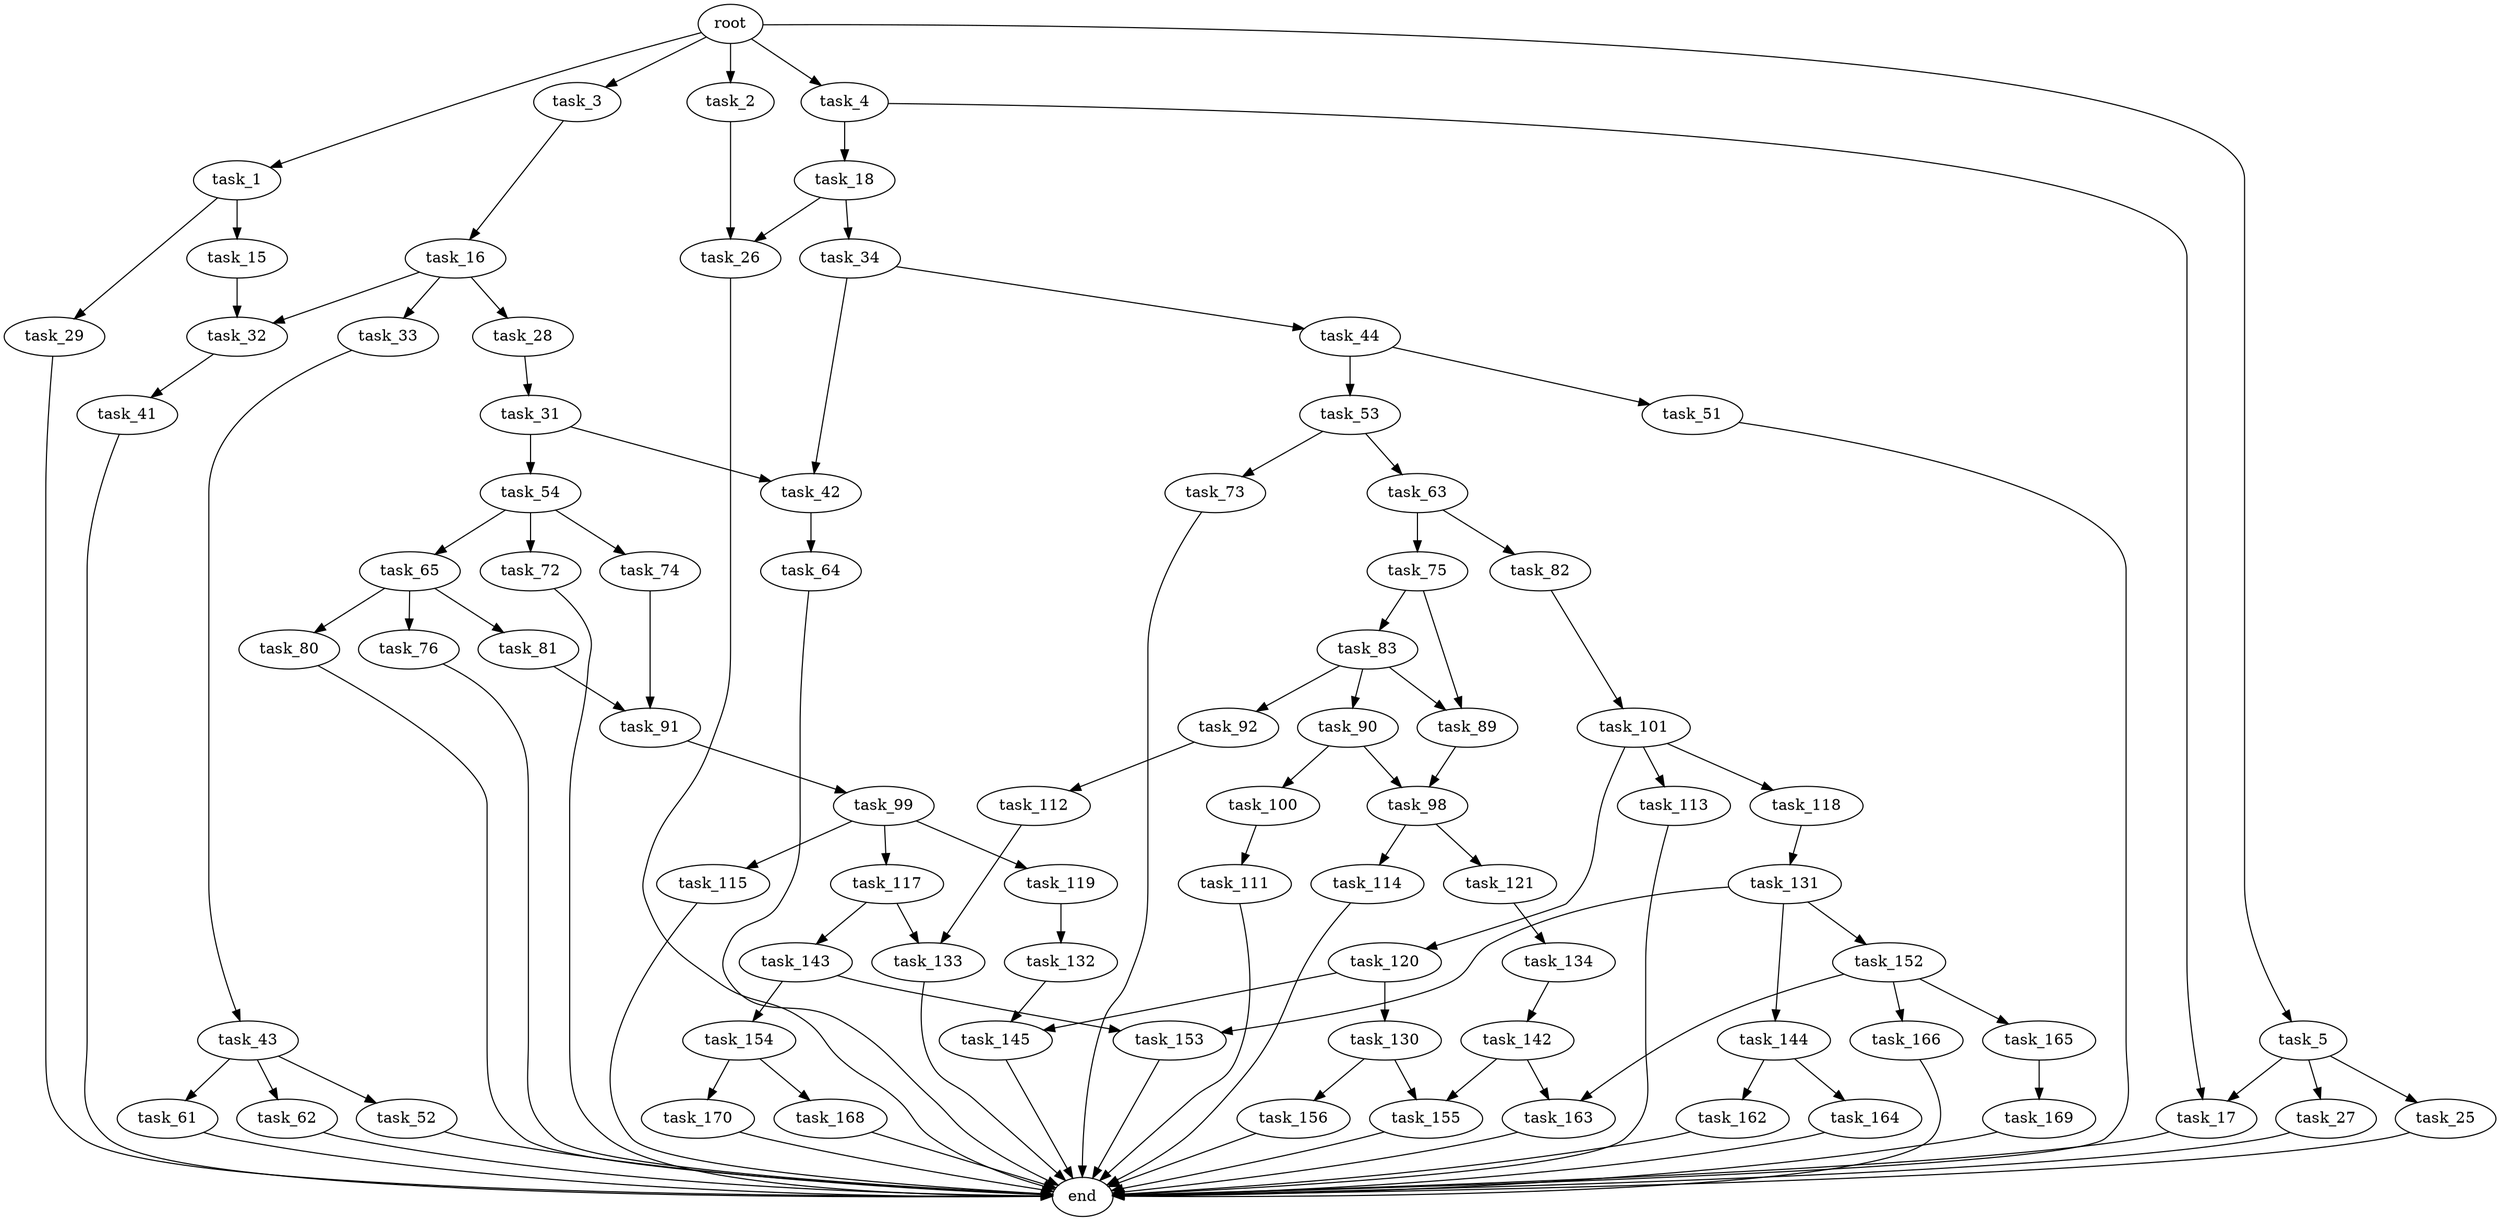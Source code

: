 digraph G {
  root [size="0.000000"];
  task_1 [size="100269483865.000000"];
  task_2 [size="368293445632.000000"];
  task_3 [size="69426942544.000000"];
  task_4 [size="644377960626.000000"];
  task_5 [size="8589934592.000000"];
  task_15 [size="782757789696.000000"];
  task_16 [size="1131879133219.000000"];
  task_17 [size="31617628955.000000"];
  task_18 [size="154360391360.000000"];
  task_25 [size="203071248949.000000"];
  task_26 [size="231928233984.000000"];
  task_27 [size="28991029248.000000"];
  task_28 [size="4319842547.000000"];
  task_29 [size="8589934592.000000"];
  task_31 [size="68719476736.000000"];
  task_32 [size="676272483287.000000"];
  task_33 [size="203972086791.000000"];
  task_34 [size="368293445632.000000"];
  task_41 [size="366723315170.000000"];
  task_42 [size="68719476736.000000"];
  task_43 [size="79343893179.000000"];
  task_44 [size="652093221753.000000"];
  task_51 [size="368293445632.000000"];
  task_52 [size="8774146496.000000"];
  task_53 [size="11163314394.000000"];
  task_54 [size="1182958535.000000"];
  task_61 [size="549755813888.000000"];
  task_62 [size="231928233984.000000"];
  task_63 [size="28991029248.000000"];
  task_64 [size="24901339477.000000"];
  task_65 [size="50517234352.000000"];
  task_72 [size="68719476736.000000"];
  task_73 [size="231928233984.000000"];
  task_74 [size="90067228335.000000"];
  task_75 [size="9955089129.000000"];
  task_76 [size="1073741824000.000000"];
  task_80 [size="23265987650.000000"];
  task_81 [size="230221018396.000000"];
  task_82 [size="174629980673.000000"];
  task_83 [size="6206561655.000000"];
  task_89 [size="240734580641.000000"];
  task_90 [size="68719476736.000000"];
  task_91 [size="29749055405.000000"];
  task_92 [size="192830042019.000000"];
  task_98 [size="68719476736.000000"];
  task_99 [size="3492656589.000000"];
  task_100 [size="368293445632.000000"];
  task_101 [size="288619748758.000000"];
  task_111 [size="8589934592.000000"];
  task_112 [size="68719476736.000000"];
  task_113 [size="780826539646.000000"];
  task_114 [size="8513863839.000000"];
  task_115 [size="638644774137.000000"];
  task_117 [size="167115908473.000000"];
  task_118 [size="71807464657.000000"];
  task_119 [size="94527112764.000000"];
  task_120 [size="886401135456.000000"];
  task_121 [size="3491512407.000000"];
  task_130 [size="6429655418.000000"];
  task_131 [size="8589934592.000000"];
  task_132 [size="33953322098.000000"];
  task_133 [size="1073741824000.000000"];
  task_134 [size="13698878247.000000"];
  task_142 [size="1842287798.000000"];
  task_143 [size="134217728000.000000"];
  task_144 [size="28991029248.000000"];
  task_145 [size="469370111837.000000"];
  task_152 [size="24806784042.000000"];
  task_153 [size="8014339342.000000"];
  task_154 [size="195496780552.000000"];
  task_155 [size="13872700678.000000"];
  task_156 [size="853786448.000000"];
  task_162 [size="79149674114.000000"];
  task_163 [size="5730505923.000000"];
  task_164 [size="1847578191.000000"];
  task_165 [size="231928233984.000000"];
  task_166 [size="39556597401.000000"];
  task_168 [size="8589934592.000000"];
  task_169 [size="1073741824000.000000"];
  task_170 [size="92484415028.000000"];
  end [size="0.000000"];

  root -> task_1 [size="1.000000"];
  root -> task_2 [size="1.000000"];
  root -> task_3 [size="1.000000"];
  root -> task_4 [size="1.000000"];
  root -> task_5 [size="1.000000"];
  task_1 -> task_15 [size="75497472.000000"];
  task_1 -> task_29 [size="75497472.000000"];
  task_2 -> task_26 [size="411041792.000000"];
  task_3 -> task_16 [size="134217728.000000"];
  task_4 -> task_17 [size="679477248.000000"];
  task_4 -> task_18 [size="679477248.000000"];
  task_5 -> task_17 [size="33554432.000000"];
  task_5 -> task_25 [size="33554432.000000"];
  task_5 -> task_27 [size="33554432.000000"];
  task_15 -> task_32 [size="679477248.000000"];
  task_16 -> task_28 [size="838860800.000000"];
  task_16 -> task_32 [size="838860800.000000"];
  task_16 -> task_33 [size="838860800.000000"];
  task_17 -> end [size="1.000000"];
  task_18 -> task_26 [size="209715200.000000"];
  task_18 -> task_34 [size="209715200.000000"];
  task_25 -> end [size="1.000000"];
  task_26 -> end [size="1.000000"];
  task_27 -> end [size="1.000000"];
  task_28 -> task_31 [size="209715200.000000"];
  task_29 -> end [size="1.000000"];
  task_31 -> task_42 [size="134217728.000000"];
  task_31 -> task_54 [size="134217728.000000"];
  task_32 -> task_41 [size="536870912.000000"];
  task_33 -> task_43 [size="301989888.000000"];
  task_34 -> task_42 [size="411041792.000000"];
  task_34 -> task_44 [size="411041792.000000"];
  task_41 -> end [size="1.000000"];
  task_42 -> task_64 [size="134217728.000000"];
  task_43 -> task_52 [size="75497472.000000"];
  task_43 -> task_61 [size="75497472.000000"];
  task_43 -> task_62 [size="75497472.000000"];
  task_44 -> task_51 [size="536870912.000000"];
  task_44 -> task_53 [size="536870912.000000"];
  task_51 -> end [size="1.000000"];
  task_52 -> end [size="1.000000"];
  task_53 -> task_63 [size="411041792.000000"];
  task_53 -> task_73 [size="411041792.000000"];
  task_54 -> task_65 [size="33554432.000000"];
  task_54 -> task_72 [size="33554432.000000"];
  task_54 -> task_74 [size="33554432.000000"];
  task_61 -> end [size="1.000000"];
  task_62 -> end [size="1.000000"];
  task_63 -> task_75 [size="75497472.000000"];
  task_63 -> task_82 [size="75497472.000000"];
  task_64 -> end [size="1.000000"];
  task_65 -> task_76 [size="209715200.000000"];
  task_65 -> task_80 [size="209715200.000000"];
  task_65 -> task_81 [size="209715200.000000"];
  task_72 -> end [size="1.000000"];
  task_73 -> end [size="1.000000"];
  task_74 -> task_91 [size="134217728.000000"];
  task_75 -> task_83 [size="411041792.000000"];
  task_75 -> task_89 [size="411041792.000000"];
  task_76 -> end [size="1.000000"];
  task_80 -> end [size="1.000000"];
  task_81 -> task_91 [size="209715200.000000"];
  task_82 -> task_101 [size="679477248.000000"];
  task_83 -> task_89 [size="536870912.000000"];
  task_83 -> task_90 [size="536870912.000000"];
  task_83 -> task_92 [size="536870912.000000"];
  task_89 -> task_98 [size="301989888.000000"];
  task_90 -> task_98 [size="134217728.000000"];
  task_90 -> task_100 [size="134217728.000000"];
  task_91 -> task_99 [size="536870912.000000"];
  task_92 -> task_112 [size="301989888.000000"];
  task_98 -> task_114 [size="134217728.000000"];
  task_98 -> task_121 [size="134217728.000000"];
  task_99 -> task_115 [size="134217728.000000"];
  task_99 -> task_117 [size="134217728.000000"];
  task_99 -> task_119 [size="134217728.000000"];
  task_100 -> task_111 [size="411041792.000000"];
  task_101 -> task_113 [size="411041792.000000"];
  task_101 -> task_118 [size="411041792.000000"];
  task_101 -> task_120 [size="411041792.000000"];
  task_111 -> end [size="1.000000"];
  task_112 -> task_133 [size="134217728.000000"];
  task_113 -> end [size="1.000000"];
  task_114 -> end [size="1.000000"];
  task_115 -> end [size="1.000000"];
  task_117 -> task_133 [size="134217728.000000"];
  task_117 -> task_143 [size="134217728.000000"];
  task_118 -> task_131 [size="301989888.000000"];
  task_119 -> task_132 [size="209715200.000000"];
  task_120 -> task_130 [size="679477248.000000"];
  task_120 -> task_145 [size="679477248.000000"];
  task_121 -> task_134 [size="134217728.000000"];
  task_130 -> task_155 [size="301989888.000000"];
  task_130 -> task_156 [size="301989888.000000"];
  task_131 -> task_144 [size="33554432.000000"];
  task_131 -> task_152 [size="33554432.000000"];
  task_131 -> task_153 [size="33554432.000000"];
  task_132 -> task_145 [size="33554432.000000"];
  task_133 -> end [size="1.000000"];
  task_134 -> task_142 [size="838860800.000000"];
  task_142 -> task_155 [size="33554432.000000"];
  task_142 -> task_163 [size="33554432.000000"];
  task_143 -> task_153 [size="209715200.000000"];
  task_143 -> task_154 [size="209715200.000000"];
  task_144 -> task_162 [size="75497472.000000"];
  task_144 -> task_164 [size="75497472.000000"];
  task_145 -> end [size="1.000000"];
  task_152 -> task_163 [size="411041792.000000"];
  task_152 -> task_165 [size="411041792.000000"];
  task_152 -> task_166 [size="411041792.000000"];
  task_153 -> end [size="1.000000"];
  task_154 -> task_168 [size="134217728.000000"];
  task_154 -> task_170 [size="134217728.000000"];
  task_155 -> end [size="1.000000"];
  task_156 -> end [size="1.000000"];
  task_162 -> end [size="1.000000"];
  task_163 -> end [size="1.000000"];
  task_164 -> end [size="1.000000"];
  task_165 -> task_169 [size="301989888.000000"];
  task_166 -> end [size="1.000000"];
  task_168 -> end [size="1.000000"];
  task_169 -> end [size="1.000000"];
  task_170 -> end [size="1.000000"];
}
